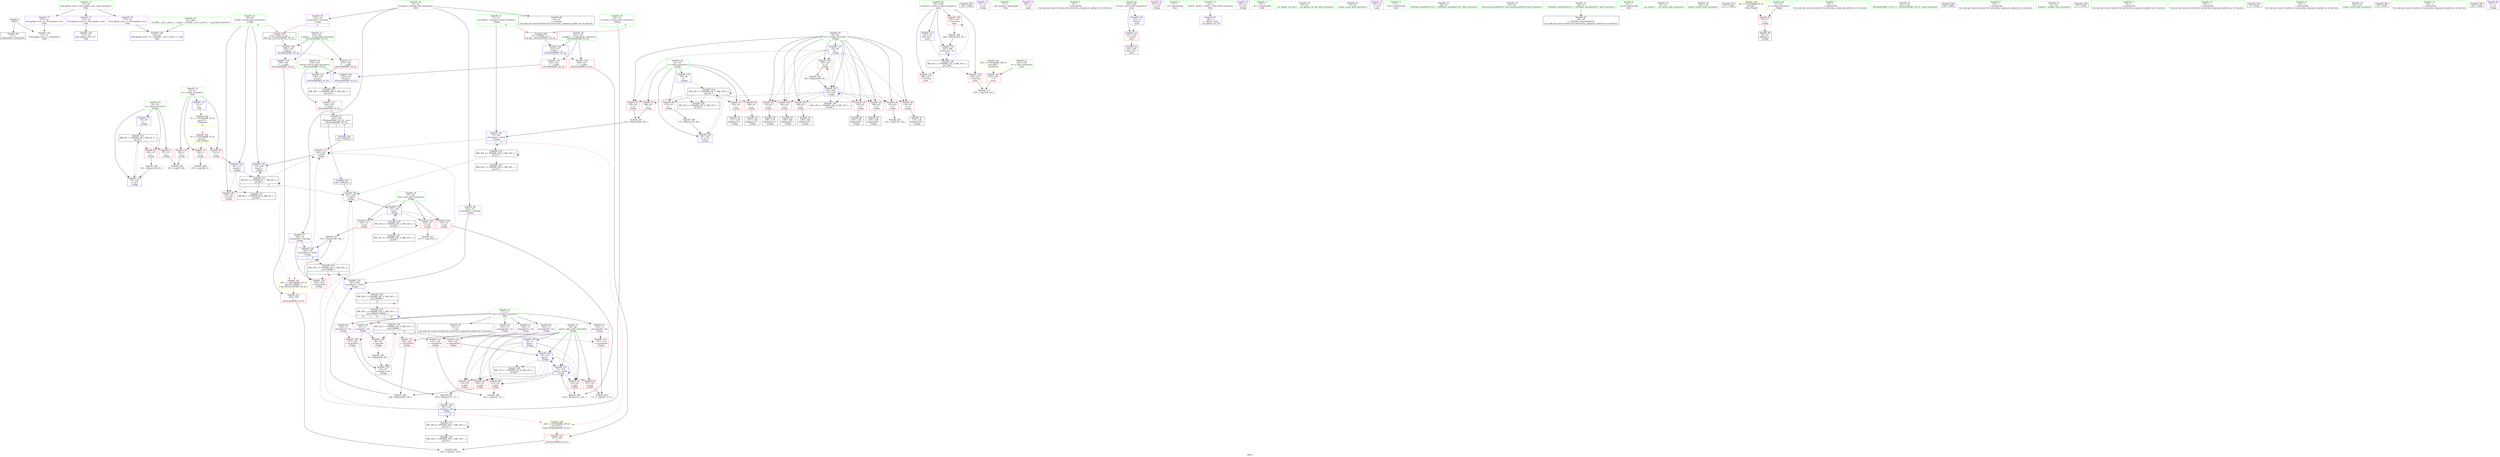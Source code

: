 digraph "SVFG" {
	label="SVFG";

	Node0x55686230a6d0 [shape=record,color=grey,label="{NodeID: 0\nNullPtr}"];
	Node0x55686230a6d0 -> Node0x55686232d5d0[style=solid];
	Node0x55686230a6d0 -> Node0x556862333db0[style=solid];
	Node0x55686232e2b0 [shape=record,color=red,label="{NodeID: 97\n159\<--65\n\<--i5\n_Z3algv\n}"];
	Node0x55686232e2b0 -> Node0x5568623391e0[style=solid];
	Node0x55686232baa0 [shape=record,color=green,label="{NodeID: 14\n8\<--10\nn\<--n_field_insensitive\nGlob }"];
	Node0x55686232baa0 -> Node0x5568623302e0[style=solid];
	Node0x55686232baa0 -> Node0x5568623303b0[style=solid];
	Node0x55686232baa0 -> Node0x556862330480[style=solid];
	Node0x55686232baa0 -> Node0x556862333ae0[style=solid];
	Node0x55686232ddf0 [shape=record,color=red,label="{NodeID: 111\n164\<--163\n\<--call25\n_Z3algv\n}"];
	Node0x55686232ddf0 -> Node0x556862334870[style=solid];
	Node0x55686232c7b0 [shape=record,color=green,label="{NodeID: 28\n65\<--66\ni5\<--i5_field_insensitive\n_Z3algv\n}"];
	Node0x55686232c7b0 -> Node0x556862330fe0[style=solid];
	Node0x55686232c7b0 -> Node0x5568623310b0[style=solid];
	Node0x55686232c7b0 -> Node0x55686232e1e0[style=solid];
	Node0x55686232c7b0 -> Node0x55686232e2b0[style=solid];
	Node0x55686232c7b0 -> Node0x55686232e380[style=solid];
	Node0x55686232c7b0 -> Node0x55686232e450[style=solid];
	Node0x55686232c7b0 -> Node0x55686232e520[style=solid];
	Node0x55686232c7b0 -> Node0x55686232e5f0[style=solid];
	Node0x55686232c7b0 -> Node0x55686232e6c0[style=solid];
	Node0x55686232c7b0 -> Node0x556862334390[style=solid];
	Node0x55686232c7b0 -> Node0x556862334bb0[style=solid];
	Node0x556862339960 [shape=record,color=grey,label="{NodeID: 208\n105 = cmp(104, 9, )\n}"];
	Node0x556862333940 [shape=record,color=red,label="{NodeID: 125\n258\<--247\n\<--testCase\nmain\n}"];
	Node0x55686232d400 [shape=record,color=green,label="{NodeID: 42\n247\<--248\ntestCase\<--testCase_field_insensitive\nmain\n}"];
	Node0x55686232d400 -> Node0x556862333870[style=solid];
	Node0x55686232d400 -> Node0x556862333940[style=solid];
	Node0x55686232d400 -> Node0x556862333a10[style=solid];
	Node0x55686232d400 -> Node0x556862335090[style=solid];
	Node0x55686232d400 -> Node0x556862335160[style=solid];
	Node0x55686235db10 [shape=record,color=black,label="{NodeID: 305\n260 = PHI()\n}"];
	Node0x556862334530 [shape=record,color=blue,label="{NodeID: 139\n67\<--143\nrem\<--\n_Z3algv\n}"];
	Node0x556862334530 -> Node0x55686232e790[style=dashed];
	Node0x556862334530 -> Node0x55686232e860[style=dashed];
	Node0x556862334530 -> Node0x55686232e930[style=dashed];
	Node0x556862334530 -> Node0x556862341c00[style=dashed];
	Node0x55686232f070 [shape=record,color=black,label="{NodeID: 56\n190\<--189\nidxprom38\<--\n_Z3algv\n}"];
	Node0x556862335090 [shape=record,color=blue,label="{NodeID: 153\n247\<--85\ntestCase\<--\nmain\n}"];
	Node0x556862335090 -> Node0x556862343000[style=dashed];
	Node0x55686232fbd0 [shape=record,color=purple,label="{NodeID: 70\n91\<--17\n\<--.str\n_Z3algv\n}"];
	Node0x5568623307c0 [shape=record,color=red,label="{NodeID: 84\n199\<--59\n\<--result\n_Z3algv\n}"];
	Node0x55686232ab50 [shape=record,color=green,label="{NodeID: 1\n7\<--1\n__dso_handle\<--dummyObj\nGlob }"];
	Node0x55686232e380 [shape=record,color=red,label="{NodeID: 98\n168\<--65\n\<--i5\n_Z3algv\n}"];
	Node0x55686232e380 -> Node0x55686232ee00[style=solid];
	Node0x55686232bba0 [shape=record,color=green,label="{NodeID: 15\n11\<--13\ncnt\<--cnt_field_insensitive\nGlob }"];
	Node0x55686232bba0 -> Node0x55686232d6d0[style=solid];
	Node0x55686232bba0 -> Node0x55686232f3b0[style=solid];
	Node0x55686232bba0 -> Node0x55686232f480[style=solid];
	Node0x55686232bba0 -> Node0x55686232f550[style=solid];
	Node0x55686232bba0 -> Node0x55686232f620[style=solid];
	Node0x55686232bba0 -> Node0x55686232f6f0[style=solid];
	Node0x55686232bba0 -> Node0x55686232f7c0[style=solid];
	Node0x5568623318f0 [shape=record,color=grey,label="{NodeID: 195\n97 = Binary(96, 85, )\n}"];
	Node0x5568623318f0 -> Node0x556862333f80[style=solid];
	Node0x55686232dec0 [shape=record,color=red,label="{NodeID: 112\n171\<--170\n\<--arrayidx28\n_Z3algv\n}"];
	Node0x55686232dec0 -> Node0x556862339c60[style=solid];
	Node0x55686232c880 [shape=record,color=green,label="{NodeID: 29\n67\<--68\nrem\<--rem_field_insensitive\n_Z3algv\n}"];
	Node0x55686232c880 -> Node0x55686232e790[style=solid];
	Node0x55686232c880 -> Node0x55686232e860[style=solid];
	Node0x55686232c880 -> Node0x55686232e930[style=solid];
	Node0x55686232c880 -> Node0x556862334530[style=solid];
	Node0x556862339ae0 [shape=record,color=grey,label="{NodeID: 209\n128 = cmp(123, 127, )\n}"];
	Node0x556862333a10 [shape=record,color=red,label="{NodeID: 126\n263\<--247\n\<--testCase\nmain\n}"];
	Node0x556862333a10 -> Node0x556862332070[style=solid];
	Node0x55686232d4d0 [shape=record,color=green,label="{NodeID: 43\n27\<--269\n_GLOBAL__sub_I_meret_1_1.cpp\<--_GLOBAL__sub_I_meret_1_1.cpp_field_insensitive\n}"];
	Node0x55686232d4d0 -> Node0x556862333cb0[style=solid];
	Node0x55686235dbe0 [shape=record,color=black,label="{NodeID: 306\n216 = PHI(132, 59, )\n0th arg _ZSt3minIiERKT_S2_S2_ }"];
	Node0x55686235dbe0 -> Node0x556862334c80[style=solid];
	Node0x556862343f30 [shape=record,color=black,label="{NodeID: 223\nMR_4V_3 = PHI(MR_4V_4, MR_4V_2, )\npts\{56 \}\n}"];
	Node0x556862343f30 -> Node0x556862330550[style=dashed];
	Node0x556862343f30 -> Node0x556862330620[style=dashed];
	Node0x556862343f30 -> Node0x556862334050[style=dashed];
	Node0x556862334600 [shape=record,color=blue,label="{NodeID: 140\n148\<--150\narrayidx18\<--sub19\n_Z3algv\n|{|<s2>9}}"];
	Node0x556862334600 -> Node0x55686232ddf0[style=dashed];
	Node0x556862334600 -> Node0x556862342b00[style=dashed];
	Node0x556862334600:s2 -> Node0x55686234b910[style=dashed,color=red];
	Node0x55686232f140 [shape=record,color=black,label="{NodeID: 57\n215\<--238\n_ZSt3minIiERKT_S2_S2__ret\<--\n_ZSt3minIiERKT_S2_S2_\n|{<s0>8|<s1>9}}"];
	Node0x55686232f140:s0 -> Node0x55686235d8a0[style=solid,color=blue];
	Node0x55686232f140:s1 -> Node0x55686235d4d0[style=solid,color=blue];
	Node0x556862335160 [shape=record,color=blue,label="{NodeID: 154\n247\<--264\ntestCase\<--inc\nmain\n}"];
	Node0x556862335160 -> Node0x556862343000[style=dashed];
	Node0x55686232fca0 [shape=record,color=purple,label="{NodeID: 71\n250\<--17\n\<--.str\nmain\n}"];
	Node0x55686234bcf0 [shape=record,color=yellow,style=double,label="{NodeID: 251\n39V_1 = ENCHI(MR_39V_0)\npts\{246 \}\nFun[main]}"];
	Node0x55686234bcf0 -> Node0x5568623337a0[style=dashed];
	Node0x556862330890 [shape=record,color=red,label="{NodeID: 85\n130\<--61\n\<--l\n_Z3algv\n}"];
	Node0x556862330890 -> Node0x55686232eb90[style=solid];
	Node0x55686232abe0 [shape=record,color=green,label="{NodeID: 2\n9\<--1\n\<--dummyObj\nCan only get source location for instruction, argument, global var or function.}"];
	Node0x55686232e450 [shape=record,color=red,label="{NodeID: 99\n179\<--65\n\<--i5\n_Z3algv\n}"];
	Node0x55686232e450 -> Node0x55686232eed0[style=solid];
	Node0x55686232bca0 [shape=record,color=green,label="{NodeID: 16\n14\<--16\nstarting\<--starting_field_insensitive\nGlob }"];
	Node0x55686232bca0 -> Node0x55686232d7d0[style=solid];
	Node0x55686232bca0 -> Node0x55686232f890[style=solid];
	Node0x55686232bca0 -> Node0x55686232f960[style=solid];
	Node0x55686232bca0 -> Node0x55686232fa30[style=solid];
	Node0x556862331a70 [shape=record,color=grey,label="{NodeID: 196\n101 = Binary(100, 85, )\n}"];
	Node0x556862331a70 -> Node0x556862334050[style=solid];
	Node0x55686232df90 [shape=record,color=red,label="{NodeID: 113\n182\<--181\n\<--arrayidx34\n_Z3algv\n}"];
	Node0x55686232df90 -> Node0x556862339360[style=solid];
	Node0x55686232c950 [shape=record,color=green,label="{NodeID: 30\n69\<--70\nref.tmp\<--ref.tmp_field_insensitive\n_Z3algv\n|{|<s1>8}}"];
	Node0x55686232c950 -> Node0x556862334460[style=solid];
	Node0x55686232c950:s1 -> Node0x55686235c6c0[style=solid,color=red];
	Node0x556862339c60 [shape=record,color=grey,label="{NodeID: 210\n172 = cmp(167, 171, )\n}"];
	Node0x556862333ae0 [shape=record,color=blue,label="{NodeID: 127\n8\<--9\nn\<--\nGlob }"];
	Node0x556862333ae0 -> Node0x55686234bb00[style=dashed];
	Node0x55686232d5d0 [shape=record,color=black,label="{NodeID: 44\n2\<--3\ndummyVal\<--dummyVal\n}"];
	Node0x556862344430 [shape=record,color=black,label="{NodeID: 224\nMR_22V_2 = PHI(MR_22V_3, MR_22V_1, )\npts\{130000 \}\n|{|<s7>13}}"];
	Node0x556862344430 -> Node0x55686232d9e0[style=dashed];
	Node0x556862344430 -> Node0x55686232dab0[style=dashed];
	Node0x556862344430 -> Node0x55686232db80[style=dashed];
	Node0x556862344430 -> Node0x55686232dec0[style=dashed];
	Node0x556862344430 -> Node0x55686232df90[style=dashed];
	Node0x556862344430 -> Node0x55686232e060[style=dashed];
	Node0x556862344430 -> Node0x556862333f80[style=dashed];
	Node0x556862344430:s7 -> Node0x556862343500[style=dashed,color=blue];
	Node0x5568623346d0 [shape=record,color=blue,label="{NodeID: 141\n63\<--154\nopen\<--sub20\n_Z3algv\n}"];
	Node0x5568623346d0 -> Node0x556862330bd0[style=dashed];
	Node0x5568623346d0 -> Node0x556862330ca0[style=dashed];
	Node0x5568623346d0 -> Node0x556862330d70[style=dashed];
	Node0x5568623346d0 -> Node0x556862330e40[style=dashed];
	Node0x5568623346d0 -> Node0x556862330f10[style=dashed];
	Node0x5568623346d0 -> Node0x5568623346d0[style=dashed];
	Node0x5568623346d0 -> Node0x556862334ae0[style=dashed];
	Node0x55686232f210 [shape=record,color=black,label="{NodeID: 58\n242\<--267\nmain_ret\<--\nmain\n}"];
	Node0x55686232fd70 [shape=record,color=purple,label="{NodeID: 72\n107\<--19\n\<--.str.1\n_Z3algv\n}"];
	Node0x556862330960 [shape=record,color=red,label="{NodeID: 86\n146\<--61\n\<--l\n_Z3algv\n}"];
	Node0x556862330960 -> Node0x55686232ed30[style=solid];
	Node0x55686232ac70 [shape=record,color=green,label="{NodeID: 3\n17\<--1\n.str\<--dummyObj\nGlob }"];
	Node0x55686232e520 [shape=record,color=red,label="{NodeID: 100\n185\<--65\n\<--i5\n_Z3algv\n}"];
	Node0x55686232e520 -> Node0x55686232efa0[style=solid];
	Node0x55686232bda0 [shape=record,color=green,label="{NodeID: 17\n25\<--29\nllvm.global_ctors\<--llvm.global_ctors_field_insensitive\nGlob }"];
	Node0x55686232bda0 -> Node0x55686232ffe0[style=solid];
	Node0x55686232bda0 -> Node0x5568623300e0[style=solid];
	Node0x55686232bda0 -> Node0x5568623301e0[style=solid];
	Node0x556862331bf0 [shape=record,color=grey,label="{NodeID: 197\n150 = Binary(149, 145, )\n}"];
	Node0x556862331bf0 -> Node0x556862334600[style=solid];
	Node0x55686232e060 [shape=record,color=red,label="{NodeID: 114\n192\<--191\n\<--arrayidx39\n_Z3algv\n}"];
	Node0x55686232e060 -> Node0x556862334ae0[style=solid];
	Node0x55686232ca20 [shape=record,color=green,label="{NodeID: 31\n71\<--72\nref.tmp23\<--ref.tmp23_field_insensitive\n_Z3algv\n|{|<s1>9}}"];
	Node0x55686232ca20 -> Node0x5568623347a0[style=solid];
	Node0x55686232ca20:s1 -> Node0x55686235c6c0[style=solid,color=red];
	Node0x556862339de0 [shape=record,color=grey,label="{NodeID: 211\n157 = cmp(156, 9, )\n}"];
	Node0x556862333bb0 [shape=record,color=blue,label="{NodeID: 128\n273\<--26\nllvm.global_ctors_0\<--\nGlob }"];
	Node0x55686232d6d0 [shape=record,color=black,label="{NodeID: 45\n12\<--11\n\<--cnt\nCan only get source location for instruction, argument, global var or function.}"];
	Node0x5568623347a0 [shape=record,color=blue,label="{NodeID: 142\n71\<--161\nref.tmp23\<--sub24\n_Z3algv\n|{|<s2>9}}"];
	Node0x5568623347a0 -> Node0x55686232ddf0[style=dashed];
	Node0x5568623347a0 -> Node0x556862342600[style=dashed];
	Node0x5568623347a0:s2 -> Node0x55686234ba20[style=dashed,color=red];
	Node0x55686232f2e0 [shape=record,color=purple,label="{NodeID: 59\n36\<--4\n\<--_ZStL8__ioinit\n__cxx_global_var_init\n}"];
	Node0x55686232fe40 [shape=record,color=purple,label="{NodeID: 73\n200\<--21\n\<--.str.2\n_Z3algv\n}"];
	Node0x556862330a30 [shape=record,color=red,label="{NodeID: 87\n160\<--61\n\<--l\n_Z3algv\n}"];
	Node0x556862330a30 -> Node0x5568623391e0[style=solid];
	Node0x55686232b500 [shape=record,color=green,label="{NodeID: 4\n19\<--1\n.str.1\<--dummyObj\nGlob }"];
	Node0x55686232e5f0 [shape=record,color=red,label="{NodeID: 101\n189\<--65\n\<--i5\n_Z3algv\n}"];
	Node0x55686232e5f0 -> Node0x55686232f070[style=solid];
	Node0x55686232bea0 [shape=record,color=green,label="{NodeID: 18\n30\<--31\n__cxx_global_var_init\<--__cxx_global_var_init_field_insensitive\n}"];
	Node0x556862331d70 [shape=record,color=grey,label="{NodeID: 198\n154 = Binary(153, 152, )\n}"];
	Node0x556862331d70 -> Node0x5568623346d0[style=solid];
	Node0x5568623331a0 [shape=record,color=red,label="{NodeID: 115\n238\<--218\n\<--retval\n_ZSt3minIiERKT_S2_S2_\n}"];
	Node0x5568623331a0 -> Node0x55686232f140[style=solid];
	Node0x55686232caf0 [shape=record,color=green,label="{NodeID: 32\n75\<--76\nscanf\<--scanf_field_insensitive\n}"];
	Node0x556862339f60 [shape=record,color=grey,label="{NodeID: 212\n256 = cmp(254, 255, )\n}"];
	Node0x556862333cb0 [shape=record,color=blue,label="{NodeID: 129\n274\<--27\nllvm.global_ctors_1\<--_GLOBAL__sub_I_meret_1_1.cpp\nGlob }"];
	Node0x55686232d7d0 [shape=record,color=black,label="{NodeID: 46\n15\<--14\n\<--starting\nCan only get source location for instruction, argument, global var or function.}"];
	Node0x556862334870 [shape=record,color=blue,label="{NodeID: 143\n59\<--164\nresult\<--\n_Z3algv\n}"];
	Node0x556862334870 -> Node0x556862340d00[style=dashed];
	Node0x55686232f3b0 [shape=record,color=purple,label="{NodeID: 60\n95\<--11\narrayidx\<--cnt\n_Z3algv\n}"];
	Node0x55686232f3b0 -> Node0x55686232d9e0[style=solid];
	Node0x55686232f3b0 -> Node0x556862333f80[style=solid];
	Node0x55686232ff10 [shape=record,color=purple,label="{NodeID: 74\n259\<--23\n\<--.str.3\nmain\n}"];
	Node0x55686234bfc0 [shape=record,color=yellow,style=double,label="{NodeID: 254\n2V_1 = ENCHI(MR_2V_0)\npts\{10 \}\nFun[_Z3algv]}"];
	Node0x55686234bfc0 -> Node0x5568623302e0[style=dashed];
	Node0x55686234bfc0 -> Node0x5568623303b0[style=dashed];
	Node0x55686234bfc0 -> Node0x556862330480[style=dashed];
	Node0x556862330b00 [shape=record,color=red,label="{NodeID: 88\n174\<--61\n\<--l\n_Z3algv\n}"];
	Node0x556862330b00 -> Node0x556862331ef0[style=solid];
	Node0x55686232b590 [shape=record,color=green,label="{NodeID: 5\n21\<--1\n.str.2\<--dummyObj\nGlob }"];
	Node0x55686232e6c0 [shape=record,color=red,label="{NodeID: 102\n195\<--65\n\<--i5\n_Z3algv\n}"];
	Node0x55686232e6c0 -> Node0x556862338ee0[style=solid];
	Node0x55686232bfa0 [shape=record,color=green,label="{NodeID: 19\n34\<--35\n_ZNSt8ios_base4InitC1Ev\<--_ZNSt8ios_base4InitC1Ev_field_insensitive\n}"];
	Node0x556862331ef0 [shape=record,color=grey,label="{NodeID: 199\n175 = Binary(174, 85, )\n}"];
	Node0x556862331ef0 -> Node0x556862334940[style=solid];
	Node0x556862333230 [shape=record,color=red,label="{NodeID: 116\n228\<--220\n\<--__a.addr\n_ZSt3minIiERKT_S2_S2_\n}"];
	Node0x556862333230 -> Node0x556862333600[style=solid];
	Node0x55686232cbf0 [shape=record,color=green,label="{NodeID: 33\n81\<--82\nllvm.memset.p0i8.i64\<--llvm.memset.p0i8.i64_field_insensitive\n}"];
	Node0x55686235c6c0 [shape=record,color=black,label="{NodeID: 296\n217 = PHI(69, 71, )\n1st arg _ZSt3minIiERKT_S2_S2_ }"];
	Node0x55686235c6c0 -> Node0x556862334d50[style=solid];
	Node0x556862340d00 [shape=record,color=black,label="{NodeID: 213\nMR_8V_5 = PHI(MR_8V_7, MR_8V_4, )\npts\{60 \}\n|{|<s6>9}}"];
	Node0x556862340d00 -> Node0x5568623307c0[style=dashed];
	Node0x556862340d00 -> Node0x55686232dc50[style=dashed];
	Node0x556862340d00 -> Node0x55686232ddf0[style=dashed];
	Node0x556862340d00 -> Node0x556862334870[style=dashed];
	Node0x556862340d00 -> Node0x556862340d00[style=dashed];
	Node0x556862340d00 -> Node0x556862345330[style=dashed];
	Node0x556862340d00:s6 -> Node0x55686234b910[style=dashed,color=red];
	Node0x556862333db0 [shape=record,color=blue, style = dotted,label="{NodeID: 130\n275\<--3\nllvm.global_ctors_2\<--dummyVal\nGlob }"];
	Node0x55686232d8d0 [shape=record,color=black,label="{NodeID: 47\n38\<--39\n\<--_ZNSt8ios_base4InitD1Ev\nCan only get source location for instruction, argument, global var or function.}"];
	Node0x556862345330 [shape=record,color=black,label="{NodeID: 227\nMR_8V_2 = PHI(MR_8V_4, MR_8V_1, )\npts\{60 \}\n}"];
	Node0x556862334940 [shape=record,color=blue,label="{NodeID: 144\n61\<--175\nl\<--inc31\n_Z3algv\n}"];
	Node0x556862334940 -> Node0x556862341200[style=dashed];
	Node0x55686232f480 [shape=record,color=purple,label="{NodeID: 61\n126\<--11\narrayidx10\<--cnt\n_Z3algv\n}"];
	Node0x55686232f480 -> Node0x55686232dab0[style=solid];
	Node0x55686232ffe0 [shape=record,color=purple,label="{NodeID: 75\n273\<--25\nllvm.global_ctors_0\<--llvm.global_ctors\nGlob }"];
	Node0x55686232ffe0 -> Node0x556862333bb0[style=solid];
	Node0x556862330bd0 [shape=record,color=red,label="{NodeID: 89\n123\<--63\n\<--open\n_Z3algv\n}"];
	Node0x556862330bd0 -> Node0x556862339ae0[style=solid];
	Node0x55686232b620 [shape=record,color=green,label="{NodeID: 6\n23\<--1\n.str.3\<--dummyObj\nGlob }"];
	Node0x55686232e790 [shape=record,color=red,label="{NodeID: 103\n145\<--67\n\<--rem\n_Z3algv\n}"];
	Node0x55686232e790 -> Node0x556862331bf0[style=solid];
	Node0x55686232c0a0 [shape=record,color=green,label="{NodeID: 20\n40\<--41\n__cxa_atexit\<--__cxa_atexit_field_insensitive\n}"];
	Node0x556862332070 [shape=record,color=grey,label="{NodeID: 200\n264 = Binary(263, 85, )\n}"];
	Node0x556862332070 -> Node0x556862335160[style=solid];
	Node0x5568623332c0 [shape=record,color=red,label="{NodeID: 117\n235\<--220\n\<--__a.addr\n_ZSt3minIiERKT_S2_S2_\n}"];
	Node0x5568623332c0 -> Node0x556862334ef0[style=solid];
	Node0x55686232ccf0 [shape=record,color=green,label="{NodeID: 34\n109\<--110\nprintf\<--printf_field_insensitive\n}"];
	Node0x55686235d1d0 [shape=record,color=black,label="{NodeID: 297\n251 = PHI()\n}"];
	Node0x556862341200 [shape=record,color=black,label="{NodeID: 214\nMR_10V_5 = PHI(MR_10V_7, MR_10V_4, )\npts\{62 \}\n}"];
	Node0x556862341200 -> Node0x556862330890[style=dashed];
	Node0x556862341200 -> Node0x556862330960[style=dashed];
	Node0x556862341200 -> Node0x556862330a30[style=dashed];
	Node0x556862341200 -> Node0x556862330b00[style=dashed];
	Node0x556862341200 -> Node0x556862334940[style=dashed];
	Node0x556862341200 -> Node0x556862341200[style=dashed];
	Node0x556862341200 -> Node0x556862345830[style=dashed];
	Node0x556862333eb0 [shape=record,color=blue,label="{NodeID: 131\n55\<--85\ni\<--\n_Z3algv\n}"];
	Node0x556862333eb0 -> Node0x556862343f30[style=dashed];
	Node0x55686232e9f0 [shape=record,color=black,label="{NodeID: 48\n94\<--93\nidxprom\<--\n_Z3algv\n}"];
	Node0x556862345830 [shape=record,color=black,label="{NodeID: 228\nMR_10V_2 = PHI(MR_10V_4, MR_10V_1, )\npts\{62 \}\n}"];
	Node0x556862334a10 [shape=record,color=blue,label="{NodeID: 145\n187\<--184\narrayidx37\<--sub35\n_Z3algv\n}"];
	Node0x556862334a10 -> Node0x556862342b00[style=dashed];
	Node0x556862334a10 -> Node0x556862347630[style=dashed];
	Node0x55686232f550 [shape=record,color=purple,label="{NodeID: 62\n136\<--11\narrayidx15\<--cnt\n_Z3algv\n}"];
	Node0x55686232f550 -> Node0x55686232db80[style=solid];
	Node0x5568623300e0 [shape=record,color=purple,label="{NodeID: 76\n274\<--25\nllvm.global_ctors_1\<--llvm.global_ctors\nGlob }"];
	Node0x5568623300e0 -> Node0x556862333cb0[style=solid];
	Node0x55686234c1b0 [shape=record,color=yellow,style=double,label="{NodeID: 256\n6V_1 = ENCHI(MR_6V_0)\npts\{58 \}\nFun[_Z3algv]}"];
	Node0x55686234c1b0 -> Node0x5568623306f0[style=dashed];
	Node0x556862330ca0 [shape=record,color=red,label="{NodeID: 90\n133\<--63\n\<--open\n_Z3algv\n}"];
	Node0x556862330ca0 -> Node0x556862339060[style=solid];
	Node0x55686232b6b0 [shape=record,color=green,label="{NodeID: 7\n26\<--1\n\<--dummyObj\nCan only get source location for instruction, argument, global var or function.}"];
	Node0x55686232e860 [shape=record,color=red,label="{NodeID: 104\n152\<--67\n\<--rem\n_Z3algv\n}"];
	Node0x55686232e860 -> Node0x556862331d70[style=solid];
	Node0x55686232c1a0 [shape=record,color=green,label="{NodeID: 21\n39\<--45\n_ZNSt8ios_base4InitD1Ev\<--_ZNSt8ios_base4InitD1Ev_field_insensitive\n}"];
	Node0x55686232c1a0 -> Node0x55686232d8d0[style=solid];
	Node0x556862338ee0 [shape=record,color=grey,label="{NodeID: 201\n196 = Binary(195, 85, )\n}"];
	Node0x556862338ee0 -> Node0x556862334bb0[style=solid];
	Node0x556862333390 [shape=record,color=red,label="{NodeID: 118\n226\<--222\n\<--__b.addr\n_ZSt3minIiERKT_S2_S2_\n}"];
	Node0x556862333390 -> Node0x556862333530[style=solid];
	Node0x55686232cdf0 [shape=record,color=green,label="{NodeID: 35\n141\<--142\n_ZSt3minIiERKT_S2_S2_\<--_ZSt3minIiERKT_S2_S2__field_insensitive\n}"];
	Node0x55686235d2d0 [shape=record,color=black,label="{NodeID: 298\n108 = PHI()\n}"];
	Node0x556862333f80 [shape=record,color=blue,label="{NodeID: 132\n95\<--97\narrayidx\<--inc\n_Z3algv\n}"];
	Node0x556862333f80 -> Node0x556862344430[style=dashed];
	Node0x55686232eac0 [shape=record,color=black,label="{NodeID: 49\n125\<--124\nidxprom9\<--\n_Z3algv\n}"];
	Node0x556862345d30 [shape=record,color=black,label="{NodeID: 229\nMR_12V_2 = PHI(MR_12V_4, MR_12V_1, )\npts\{64 \}\n}"];
	Node0x556862334ae0 [shape=record,color=blue,label="{NodeID: 146\n63\<--192\nopen\<--\n_Z3algv\n}"];
	Node0x556862334ae0 -> Node0x556862330bd0[style=dashed];
	Node0x556862334ae0 -> Node0x556862330ca0[style=dashed];
	Node0x556862334ae0 -> Node0x556862330d70[style=dashed];
	Node0x556862334ae0 -> Node0x556862330f10[style=dashed];
	Node0x556862334ae0 -> Node0x5568623346d0[style=dashed];
	Node0x556862334ae0 -> Node0x556862334ae0[style=dashed];
	Node0x556862334ae0 -> Node0x556862345d30[style=dashed];
	Node0x55686232f620 [shape=record,color=purple,label="{NodeID: 63\n170\<--11\narrayidx28\<--cnt\n_Z3algv\n}"];
	Node0x55686232f620 -> Node0x55686232dec0[style=solid];
	Node0x5568623301e0 [shape=record,color=purple,label="{NodeID: 77\n275\<--25\nllvm.global_ctors_2\<--llvm.global_ctors\nGlob }"];
	Node0x5568623301e0 -> Node0x556862333db0[style=solid];
	Node0x556862330d70 [shape=record,color=red,label="{NodeID: 91\n153\<--63\n\<--open\n_Z3algv\n}"];
	Node0x556862330d70 -> Node0x556862331d70[style=solid];
	Node0x55686232b740 [shape=record,color=green,label="{NodeID: 8\n78\<--1\n\<--dummyObj\nCan only get source location for instruction, argument, global var or function.}"];
	Node0x55686232e930 [shape=record,color=red,label="{NodeID: 105\n156\<--67\n\<--rem\n_Z3algv\n}"];
	Node0x55686232e930 -> Node0x556862339de0[style=solid];
	Node0x55686232c2a0 [shape=record,color=green,label="{NodeID: 22\n52\<--53\n_Z3algv\<--_Z3algv_field_insensitive\n}"];
	Node0x556862339060 [shape=record,color=grey,label="{NodeID: 202\n138 = Binary(133, 137, )\n}"];
	Node0x556862339060 -> Node0x556862334460[style=solid];
	Node0x556862333460 [shape=record,color=red,label="{NodeID: 119\n232\<--222\n\<--__b.addr\n_ZSt3minIiERKT_S2_S2_\n}"];
	Node0x556862333460 -> Node0x556862334e20[style=solid];
	Node0x55686232cef0 [shape=record,color=green,label="{NodeID: 36\n218\<--219\nretval\<--retval_field_insensitive\n_ZSt3minIiERKT_S2_S2_\n}"];
	Node0x55686232cef0 -> Node0x5568623331a0[style=solid];
	Node0x55686232cef0 -> Node0x556862334e20[style=solid];
	Node0x55686232cef0 -> Node0x556862334ef0[style=solid];
	Node0x55686235d3d0 [shape=record,color=black,label="{NodeID: 299\n37 = PHI()\n}"];
	Node0x556862341c00 [shape=record,color=black,label="{NodeID: 216\nMR_16V_4 = PHI(MR_16V_5, MR_16V_3, )\npts\{68 \}\n}"];
	Node0x556862341c00 -> Node0x556862334530[style=dashed];
	Node0x556862341c00 -> Node0x556862341c00[style=dashed];
	Node0x556862341c00 -> Node0x556862346730[style=dashed];
	Node0x556862334050 [shape=record,color=blue,label="{NodeID: 133\n55\<--101\ni\<--inc2\n_Z3algv\n}"];
	Node0x556862334050 -> Node0x556862343f30[style=dashed];
	Node0x55686232eb90 [shape=record,color=black,label="{NodeID: 50\n131\<--130\nidxprom12\<--\n_Z3algv\n}"];
	Node0x556862346230 [shape=record,color=black,label="{NodeID: 230\nMR_14V_2 = PHI(MR_14V_4, MR_14V_1, )\npts\{66 \}\n}"];
	Node0x556862334bb0 [shape=record,color=blue,label="{NodeID: 147\n65\<--196\ni5\<--inc41\n_Z3algv\n}"];
	Node0x556862334bb0 -> Node0x556862330fe0[style=dashed];
	Node0x556862334bb0 -> Node0x5568623310b0[style=dashed];
	Node0x556862334bb0 -> Node0x55686232e1e0[style=dashed];
	Node0x556862334bb0 -> Node0x55686232e2b0[style=dashed];
	Node0x556862334bb0 -> Node0x55686232e380[style=dashed];
	Node0x556862334bb0 -> Node0x55686232e450[style=dashed];
	Node0x556862334bb0 -> Node0x55686232e520[style=dashed];
	Node0x556862334bb0 -> Node0x55686232e5f0[style=dashed];
	Node0x556862334bb0 -> Node0x55686232e6c0[style=dashed];
	Node0x556862334bb0 -> Node0x556862334bb0[style=dashed];
	Node0x556862334bb0 -> Node0x556862346230[style=dashed];
	Node0x55686232f6f0 [shape=record,color=purple,label="{NodeID: 64\n181\<--11\narrayidx34\<--cnt\n_Z3algv\n}"];
	Node0x55686232f6f0 -> Node0x55686232df90[style=solid];
	Node0x5568623302e0 [shape=record,color=red,label="{NodeID: 78\n88\<--8\n\<--n\n_Z3algv\n}"];
	Node0x5568623302e0 -> Node0x5568623394e0[style=solid];
	Node0x556862330e40 [shape=record,color=red,label="{NodeID: 92\n167\<--63\n\<--open\n_Z3algv\n}"];
	Node0x556862330e40 -> Node0x556862339c60[style=solid];
	Node0x55686232b7d0 [shape=record,color=green,label="{NodeID: 9\n79\<--1\n\<--dummyObj\nCan only get source location for instruction, argument, global var or function.}"];
	Node0x55686232d9e0 [shape=record,color=red,label="{NodeID: 106\n96\<--95\n\<--arrayidx\n_Z3algv\n}"];
	Node0x55686232d9e0 -> Node0x5568623318f0[style=solid];
	Node0x55686232c3a0 [shape=record,color=green,label="{NodeID: 23\n55\<--56\ni\<--i_field_insensitive\n_Z3algv\n}"];
	Node0x55686232c3a0 -> Node0x556862330550[style=solid];
	Node0x55686232c3a0 -> Node0x556862330620[style=solid];
	Node0x55686232c3a0 -> Node0x556862333eb0[style=solid];
	Node0x55686232c3a0 -> Node0x556862334050[style=solid];
	Node0x5568623391e0 [shape=record,color=grey,label="{NodeID: 203\n161 = Binary(159, 160, )\n}"];
	Node0x5568623391e0 -> Node0x5568623347a0[style=solid];
	Node0x556862333530 [shape=record,color=red,label="{NodeID: 120\n227\<--226\n\<--\n_ZSt3minIiERKT_S2_S2_\n}"];
	Node0x556862333530 -> Node0x556862339660[style=solid];
	Node0x55686232cfc0 [shape=record,color=green,label="{NodeID: 37\n220\<--221\n__a.addr\<--__a.addr_field_insensitive\n_ZSt3minIiERKT_S2_S2_\n}"];
	Node0x55686232cfc0 -> Node0x556862333230[style=solid];
	Node0x55686232cfc0 -> Node0x5568623332c0[style=solid];
	Node0x55686232cfc0 -> Node0x556862334c80[style=solid];
	Node0x55686235d4d0 [shape=record,color=black,label="{NodeID: 300\n163 = PHI(215, )\n}"];
	Node0x55686235d4d0 -> Node0x55686232ddf0[style=solid];
	Node0x556862342100 [shape=record,color=black,label="{NodeID: 217\nMR_18V_4 = PHI(MR_18V_5, MR_18V_3, )\npts\{70 \}\n}"];
	Node0x556862342100 -> Node0x556862334460[style=dashed];
	Node0x556862342100 -> Node0x556862342100[style=dashed];
	Node0x556862342100 -> Node0x556862346c30[style=dashed];
	Node0x556862334120 [shape=record,color=blue,label="{NodeID: 134\n59\<--112\nresult\<--\n_Z3algv\n}"];
	Node0x556862334120 -> Node0x5568623307c0[style=dashed];
	Node0x556862334120 -> Node0x556862340d00[style=dashed];
	Node0x556862334120 -> Node0x556862345330[style=dashed];
	Node0x55686232ec60 [shape=record,color=black,label="{NodeID: 51\n135\<--134\nidxprom14\<--\n_Z3algv\n}"];
	Node0x556862346730 [shape=record,color=black,label="{NodeID: 231\nMR_16V_2 = PHI(MR_16V_3, MR_16V_1, )\npts\{68 \}\n}"];
	Node0x556862334c80 [shape=record,color=blue,label="{NodeID: 148\n220\<--216\n__a.addr\<--__a\n_ZSt3minIiERKT_S2_S2_\n}"];
	Node0x556862334c80 -> Node0x556862333230[style=dashed];
	Node0x556862334c80 -> Node0x5568623332c0[style=dashed];
	Node0x55686232f7c0 [shape=record,color=purple,label="{NodeID: 65\n191\<--11\narrayidx39\<--cnt\n_Z3algv\n}"];
	Node0x55686232f7c0 -> Node0x55686232e060[style=solid];
	Node0x5568623303b0 [shape=record,color=red,label="{NodeID: 79\n104\<--8\n\<--n\n_Z3algv\n}"];
	Node0x5568623303b0 -> Node0x556862339960[style=solid];
	Node0x556862330f10 [shape=record,color=red,label="{NodeID: 93\n183\<--63\n\<--open\n_Z3algv\n}"];
	Node0x556862330f10 -> Node0x556862339360[style=solid];
	Node0x55686232b860 [shape=record,color=green,label="{NodeID: 10\n80\<--1\n\<--dummyObj\nCan only get source location for instruction, argument, global var or function.}"];
	Node0x55686232dab0 [shape=record,color=red,label="{NodeID: 107\n127\<--126\n\<--arrayidx10\n_Z3algv\n}"];
	Node0x55686232dab0 -> Node0x556862339ae0[style=solid];
	Node0x55686232c470 [shape=record,color=green,label="{NodeID: 24\n57\<--58\na\<--a_field_insensitive\n_Z3algv\n}"];
	Node0x55686232c470 -> Node0x5568623306f0[style=solid];
	Node0x556862339360 [shape=record,color=grey,label="{NodeID: 204\n184 = Binary(182, 183, )\n}"];
	Node0x556862339360 -> Node0x556862334a10[style=solid];
	Node0x556862333600 [shape=record,color=red,label="{NodeID: 121\n229\<--228\n\<--\n_ZSt3minIiERKT_S2_S2_\n}"];
	Node0x556862333600 -> Node0x556862339660[style=solid];
	Node0x55686232d090 [shape=record,color=green,label="{NodeID: 38\n222\<--223\n__b.addr\<--__b.addr_field_insensitive\n_ZSt3minIiERKT_S2_S2_\n}"];
	Node0x55686232d090 -> Node0x556862333390[style=solid];
	Node0x55686232d090 -> Node0x556862333460[style=solid];
	Node0x55686232d090 -> Node0x556862334d50[style=solid];
	Node0x55686235d700 [shape=record,color=black,label="{NodeID: 301\n74 = PHI()\n}"];
	Node0x556862342600 [shape=record,color=black,label="{NodeID: 218\nMR_20V_4 = PHI(MR_20V_6, MR_20V_3, )\npts\{72 \}\n}"];
	Node0x556862342600 -> Node0x55686232dc50[style=dashed];
	Node0x556862342600 -> Node0x5568623347a0[style=dashed];
	Node0x556862342600 -> Node0x556862342600[style=dashed];
	Node0x556862342600 -> Node0x556862347130[style=dashed];
	Node0x5568623341f0 [shape=record,color=blue,label="{NodeID: 135\n61\<--85\nl\<--\n_Z3algv\n}"];
	Node0x5568623341f0 -> Node0x556862341200[style=dashed];
	Node0x5568623341f0 -> Node0x556862345830[style=dashed];
	Node0x55686232ed30 [shape=record,color=black,label="{NodeID: 52\n147\<--146\nidxprom17\<--\n_Z3algv\n}"];
	Node0x556862346c30 [shape=record,color=black,label="{NodeID: 232\nMR_18V_2 = PHI(MR_18V_3, MR_18V_1, )\npts\{70 \}\n}"];
	Node0x556862334d50 [shape=record,color=blue,label="{NodeID: 149\n222\<--217\n__b.addr\<--__b\n_ZSt3minIiERKT_S2_S2_\n}"];
	Node0x556862334d50 -> Node0x556862333390[style=dashed];
	Node0x556862334d50 -> Node0x556862333460[style=dashed];
	Node0x55686232f890 [shape=record,color=purple,label="{NodeID: 66\n132\<--14\narrayidx13\<--starting\n_Z3algv\n|{<s0>8}}"];
	Node0x55686232f890:s0 -> Node0x55686235dbe0[style=solid,color=red];
	Node0x556862330480 [shape=record,color=red,label="{NodeID: 80\n112\<--8\n\<--n\n_Z3algv\n}"];
	Node0x556862330480 -> Node0x556862334120[style=solid];
	Node0x556862330fe0 [shape=record,color=red,label="{NodeID: 94\n118\<--65\n\<--i5\n_Z3algv\n}"];
	Node0x556862330fe0 -> Node0x5568623397e0[style=solid];
	Node0x55686232b8f0 [shape=record,color=green,label="{NodeID: 11\n85\<--1\n\<--dummyObj\nCan only get source location for instruction, argument, global var or function.}"];
	Node0x55686232db80 [shape=record,color=red,label="{NodeID: 108\n137\<--136\n\<--arrayidx15\n_Z3algv\n}"];
	Node0x55686232db80 -> Node0x556862339060[style=solid];
	Node0x55686232c540 [shape=record,color=green,label="{NodeID: 25\n59\<--60\nresult\<--result_field_insensitive\n_Z3algv\n|{|<s3>9}}"];
	Node0x55686232c540 -> Node0x5568623307c0[style=solid];
	Node0x55686232c540 -> Node0x556862334120[style=solid];
	Node0x55686232c540 -> Node0x556862334870[style=solid];
	Node0x55686232c540:s3 -> Node0x55686235dbe0[style=solid,color=red];
	Node0x5568623394e0 [shape=record,color=grey,label="{NodeID: 205\n89 = cmp(87, 88, )\n}"];
	Node0x5568623336d0 [shape=record,color=red,label="{NodeID: 122\n267\<--243\n\<--retval\nmain\n}"];
	Node0x5568623336d0 -> Node0x55686232f210[style=solid];
	Node0x55686232d160 [shape=record,color=green,label="{NodeID: 39\n240\<--241\nmain\<--main_field_insensitive\n}"];
	Node0x55686235d7d0 [shape=record,color=black,label="{NodeID: 302\n92 = PHI()\n}"];
	Node0x556862342b00 [shape=record,color=black,label="{NodeID: 219\nMR_24V_4 = PHI(MR_24V_5, MR_24V_3, )\npts\{160000 \}\n|{|<s4>8}}"];
	Node0x556862342b00 -> Node0x55686232dc50[style=dashed];
	Node0x556862342b00 -> Node0x55686232dd20[style=dashed];
	Node0x556862342b00 -> Node0x556862334600[style=dashed];
	Node0x556862342b00 -> Node0x556862334a10[style=dashed];
	Node0x556862342b00:s4 -> Node0x55686234b910[style=dashed,color=red];
	Node0x5568623342c0 [shape=record,color=blue,label="{NodeID: 136\n63\<--9\nopen\<--\n_Z3algv\n}"];
	Node0x5568623342c0 -> Node0x556862330bd0[style=dashed];
	Node0x5568623342c0 -> Node0x556862330ca0[style=dashed];
	Node0x5568623342c0 -> Node0x556862330d70[style=dashed];
	Node0x5568623342c0 -> Node0x556862330f10[style=dashed];
	Node0x5568623342c0 -> Node0x5568623346d0[style=dashed];
	Node0x5568623342c0 -> Node0x556862334ae0[style=dashed];
	Node0x5568623342c0 -> Node0x556862345d30[style=dashed];
	Node0x55686232ee00 [shape=record,color=black,label="{NodeID: 53\n169\<--168\nidxprom27\<--\n_Z3algv\n}"];
	Node0x556862347130 [shape=record,color=black,label="{NodeID: 233\nMR_20V_2 = PHI(MR_20V_3, MR_20V_1, )\npts\{72 \}\n}"];
	Node0x556862334e20 [shape=record,color=blue,label="{NodeID: 150\n218\<--232\nretval\<--\n_ZSt3minIiERKT_S2_S2_\n}"];
	Node0x556862334e20 -> Node0x556862347b30[style=dashed];
	Node0x55686232f960 [shape=record,color=purple,label="{NodeID: 67\n148\<--14\narrayidx18\<--starting\n_Z3algv\n}"];
	Node0x55686232f960 -> Node0x55686232dd20[style=solid];
	Node0x55686232f960 -> Node0x556862334600[style=solid];
	Node0x55686234b910 [shape=record,color=yellow,style=double,label="{NodeID: 247\n32V_1 = ENCHI(MR_32V_0)\npts\{60 160000 \}\nFun[_ZSt3minIiERKT_S2_S2_]}"];
	Node0x55686234b910 -> Node0x556862333600[style=dashed];
	Node0x556862330550 [shape=record,color=red,label="{NodeID: 81\n87\<--55\n\<--i\n_Z3algv\n}"];
	Node0x556862330550 -> Node0x5568623394e0[style=solid];
	Node0x5568623310b0 [shape=record,color=red,label="{NodeID: 95\n124\<--65\n\<--i5\n_Z3algv\n}"];
	Node0x5568623310b0 -> Node0x55686232eac0[style=solid];
	Node0x55686232b980 [shape=record,color=green,label="{NodeID: 12\n120\<--1\n\<--dummyObj\nCan only get source location for instruction, argument, global var or function.}"];
	Node0x55686232dc50 [shape=record,color=red,label="{NodeID: 109\n143\<--140\n\<--call16\n_Z3algv\n}"];
	Node0x55686232dc50 -> Node0x556862334530[style=solid];
	Node0x55686232c610 [shape=record,color=green,label="{NodeID: 26\n61\<--62\nl\<--l_field_insensitive\n_Z3algv\n}"];
	Node0x55686232c610 -> Node0x556862330890[style=solid];
	Node0x55686232c610 -> Node0x556862330960[style=solid];
	Node0x55686232c610 -> Node0x556862330a30[style=solid];
	Node0x55686232c610 -> Node0x556862330b00[style=solid];
	Node0x55686232c610 -> Node0x5568623341f0[style=solid];
	Node0x55686232c610 -> Node0x556862334940[style=solid];
	Node0x556862339660 [shape=record,color=grey,label="{NodeID: 206\n230 = cmp(227, 229, )\n}"];
	Node0x5568623337a0 [shape=record,color=red,label="{NodeID: 123\n255\<--245\n\<--d\nmain\n}"];
	Node0x5568623337a0 -> Node0x556862339f60[style=solid];
	Node0x55686232d260 [shape=record,color=green,label="{NodeID: 40\n243\<--244\nretval\<--retval_field_insensitive\nmain\n}"];
	Node0x55686232d260 -> Node0x5568623336d0[style=solid];
	Node0x55686232d260 -> Node0x556862334fc0[style=solid];
	Node0x55686235d8a0 [shape=record,color=black,label="{NodeID: 303\n140 = PHI(215, )\n}"];
	Node0x55686235d8a0 -> Node0x55686232dc50[style=solid];
	Node0x556862343000 [shape=record,color=black,label="{NodeID: 220\nMR_41V_3 = PHI(MR_41V_4, MR_41V_2, )\npts\{248 \}\n}"];
	Node0x556862343000 -> Node0x556862333870[style=dashed];
	Node0x556862343000 -> Node0x556862333940[style=dashed];
	Node0x556862343000 -> Node0x556862333a10[style=dashed];
	Node0x556862343000 -> Node0x556862335160[style=dashed];
	Node0x556862334390 [shape=record,color=blue,label="{NodeID: 137\n65\<--85\ni5\<--\n_Z3algv\n}"];
	Node0x556862334390 -> Node0x556862330fe0[style=dashed];
	Node0x556862334390 -> Node0x5568623310b0[style=dashed];
	Node0x556862334390 -> Node0x55686232e1e0[style=dashed];
	Node0x556862334390 -> Node0x55686232e2b0[style=dashed];
	Node0x556862334390 -> Node0x55686232e380[style=dashed];
	Node0x556862334390 -> Node0x55686232e450[style=dashed];
	Node0x556862334390 -> Node0x55686232e520[style=dashed];
	Node0x556862334390 -> Node0x55686232e5f0[style=dashed];
	Node0x556862334390 -> Node0x55686232e6c0[style=dashed];
	Node0x556862334390 -> Node0x556862334bb0[style=dashed];
	Node0x556862334390 -> Node0x556862346230[style=dashed];
	Node0x55686232eed0 [shape=record,color=black,label="{NodeID: 54\n180\<--179\nidxprom33\<--\n_Z3algv\n}"];
	Node0x556862347630 [shape=record,color=black,label="{NodeID: 234\nMR_24V_2 = PHI(MR_24V_3, MR_24V_1, )\npts\{160000 \}\n|{<s0>13}}"];
	Node0x556862347630:s0 -> Node0x556862343500[style=dashed,color=blue];
	Node0x556862334ef0 [shape=record,color=blue,label="{NodeID: 151\n218\<--235\nretval\<--\n_ZSt3minIiERKT_S2_S2_\n}"];
	Node0x556862334ef0 -> Node0x556862347b30[style=dashed];
	Node0x55686232fa30 [shape=record,color=purple,label="{NodeID: 68\n187\<--14\narrayidx37\<--starting\n_Z3algv\n}"];
	Node0x55686232fa30 -> Node0x556862334a10[style=solid];
	Node0x55686234ba20 [shape=record,color=yellow,style=double,label="{NodeID: 248\n34V_1 = ENCHI(MR_34V_0)\npts\{70 72 \}\nFun[_ZSt3minIiERKT_S2_S2_]}"];
	Node0x55686234ba20 -> Node0x556862333530[style=dashed];
	Node0x556862330620 [shape=record,color=red,label="{NodeID: 82\n100\<--55\n\<--i\n_Z3algv\n}"];
	Node0x556862330620 -> Node0x556862331a70[style=solid];
	Node0x55686232e1e0 [shape=record,color=red,label="{NodeID: 96\n134\<--65\n\<--i5\n_Z3algv\n}"];
	Node0x55686232e1e0 -> Node0x55686232ec60[style=solid];
	Node0x55686232ba10 [shape=record,color=green,label="{NodeID: 13\n4\<--6\n_ZStL8__ioinit\<--_ZStL8__ioinit_field_insensitive\nGlob }"];
	Node0x55686232ba10 -> Node0x55686232f2e0[style=solid];
	Node0x55686232dd20 [shape=record,color=red,label="{NodeID: 110\n149\<--148\n\<--arrayidx18\n_Z3algv\n}"];
	Node0x55686232dd20 -> Node0x556862331bf0[style=solid];
	Node0x55686232c6e0 [shape=record,color=green,label="{NodeID: 27\n63\<--64\nopen\<--open_field_insensitive\n_Z3algv\n}"];
	Node0x55686232c6e0 -> Node0x556862330bd0[style=solid];
	Node0x55686232c6e0 -> Node0x556862330ca0[style=solid];
	Node0x55686232c6e0 -> Node0x556862330d70[style=solid];
	Node0x55686232c6e0 -> Node0x556862330e40[style=solid];
	Node0x55686232c6e0 -> Node0x556862330f10[style=solid];
	Node0x55686232c6e0 -> Node0x5568623342c0[style=solid];
	Node0x55686232c6e0 -> Node0x5568623346d0[style=solid];
	Node0x55686232c6e0 -> Node0x556862334ae0[style=solid];
	Node0x5568623397e0 [shape=record,color=grey,label="{NodeID: 207\n119 = cmp(118, 120, )\n}"];
	Node0x556862333870 [shape=record,color=red,label="{NodeID: 124\n254\<--247\n\<--testCase\nmain\n}"];
	Node0x556862333870 -> Node0x556862339f60[style=solid];
	Node0x55686232d330 [shape=record,color=green,label="{NodeID: 41\n245\<--246\nd\<--d_field_insensitive\nmain\n}"];
	Node0x55686232d330 -> Node0x5568623337a0[style=solid];
	Node0x55686235da40 [shape=record,color=black,label="{NodeID: 304\n201 = PHI()\n}"];
	Node0x556862343500 [shape=record,color=black,label="{NodeID: 221\nMR_43V_2 = PHI(MR_43V_3, MR_43V_1, )\npts\{130000 160000 \}\n|{<s0>13|<s1>13|<s2>13}}"];
	Node0x556862343500:s0 -> Node0x556862342b00[style=dashed,color=red];
	Node0x556862343500:s1 -> Node0x556862344430[style=dashed,color=red];
	Node0x556862343500:s2 -> Node0x556862347630[style=dashed,color=red];
	Node0x556862334460 [shape=record,color=blue,label="{NodeID: 138\n69\<--138\nref.tmp\<--sub\n_Z3algv\n|{|<s3>8}}"];
	Node0x556862334460 -> Node0x55686232dc50[style=dashed];
	Node0x556862334460 -> Node0x55686232ddf0[style=dashed];
	Node0x556862334460 -> Node0x556862342100[style=dashed];
	Node0x556862334460:s3 -> Node0x55686234ba20[style=dashed,color=red];
	Node0x55686232efa0 [shape=record,color=black,label="{NodeID: 55\n186\<--185\nidxprom36\<--\n_Z3algv\n}"];
	Node0x556862347b30 [shape=record,color=black,label="{NodeID: 235\nMR_26V_3 = PHI(MR_26V_4, MR_26V_2, )\npts\{219 \}\n}"];
	Node0x556862347b30 -> Node0x5568623331a0[style=dashed];
	Node0x556862334fc0 [shape=record,color=blue,label="{NodeID: 152\n243\<--9\nretval\<--\nmain\n}"];
	Node0x556862334fc0 -> Node0x5568623336d0[style=dashed];
	Node0x55686232fb00 [shape=record,color=purple,label="{NodeID: 69\n73\<--17\n\<--.str\n_Z3algv\n}"];
	Node0x55686234bb00 [shape=record,color=yellow,style=double,label="{NodeID: 249\n2V_1 = ENCHI(MR_2V_0)\npts\{10 \}\nFun[main]|{<s0>13}}"];
	Node0x55686234bb00:s0 -> Node0x55686234bfc0[style=dashed,color=red];
	Node0x5568623306f0 [shape=record,color=red,label="{NodeID: 83\n93\<--57\n\<--a\n_Z3algv\n}"];
	Node0x5568623306f0 -> Node0x55686232e9f0[style=solid];
}
